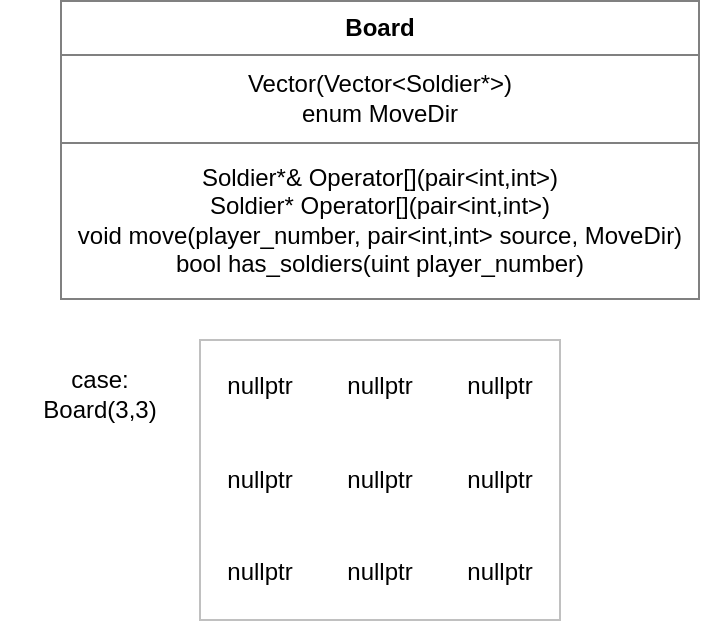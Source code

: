 <mxfile version="11.1.4" type="device"><diagram name="Page-1" id="e7e014a7-5840-1c2e-5031-d8a46d1fe8dd"><mxGraphModel dx="749" dy="585" grid="1" gridSize="10" guides="1" tooltips="1" connect="1" arrows="1" fold="1" page="1" pageScale="1" pageWidth="1169" pageHeight="826" background="#ffffff" math="0" shadow="0"><root><mxCell id="0"/><mxCell id="1" parent="0"/><mxCell id="F3PoJ9jBCnDbGfaJaPFY-42" value="&lt;table border=&quot;1&quot; width=&quot;100%&quot; cellpadding=&quot;4&quot; style=&quot;width: 100% ; height: 100% ; border-collapse: collapse&quot;&gt;&lt;tbody&gt;&lt;tr&gt;&lt;th align=&quot;center&quot;&gt;Board&lt;/th&gt;&lt;/tr&gt;&lt;tr&gt;&lt;td align=&quot;center&quot;&gt;Vector(Vector&amp;lt;Soldier*&amp;gt;)&lt;br&gt;enum MoveDir&lt;/td&gt;&lt;/tr&gt;&lt;tr&gt;&lt;td align=&quot;center&quot;&gt;Soldier*&amp;amp; Operator[](pair&amp;lt;int,int&amp;gt;)&lt;br&gt;Soldier* Operator[](pair&amp;lt;int,int&amp;gt;)&lt;br&gt;void move(player_number, pair&amp;lt;int,int&amp;gt; source, MoveDir)&lt;br&gt;bool&amp;nbsp;has_soldiers(uint&amp;nbsp;player_number)&lt;/td&gt;&lt;/tr&gt;&lt;/tbody&gt;&lt;/table&gt;" style="text;html=1;strokeColor=none;fillColor=none;overflow=fill;" vertex="1" parent="1"><mxGeometry x="640" y="150" width="320" height="150" as="geometry"/></mxCell><mxCell id="F3PoJ9jBCnDbGfaJaPFY-43" value="&lt;table border=&quot;0&quot; width=&quot;100%&quot; style=&quot;width: 100% ; height: 100% ; border-collapse: collapse&quot;&gt;&lt;tbody&gt;&lt;tr&gt;&lt;td align=&quot;center&quot;&gt;nullptr&lt;/td&gt;&lt;td align=&quot;center&quot;&gt;nullptr&lt;/td&gt;&lt;td align=&quot;center&quot;&gt;nullptr&lt;/td&gt;&lt;/tr&gt;&lt;tr&gt;&lt;td align=&quot;center&quot;&gt;nullptr&lt;/td&gt;&lt;td align=&quot;center&quot;&gt;nullptr&lt;/td&gt;&lt;td align=&quot;center&quot;&gt;nullptr&lt;/td&gt;&lt;/tr&gt;&lt;tr&gt;&lt;td align=&quot;center&quot;&gt;nullptr&lt;/td&gt;&lt;td align=&quot;center&quot;&gt;nullptr&lt;/td&gt;&lt;td align=&quot;center&quot;&gt;nullptr&lt;br&gt;&lt;/td&gt;&lt;/tr&gt;&lt;/tbody&gt;&lt;/table&gt;" style="text;html=1;strokeColor=#c0c0c0;fillColor=none;overflow=fill;" vertex="1" parent="1"><mxGeometry x="710" y="320" width="180" height="140" as="geometry"/></mxCell><mxCell id="F3PoJ9jBCnDbGfaJaPFY-44" value="case:&lt;br&gt;Board(3,3)" style="text;html=1;strokeColor=none;fillColor=none;align=center;verticalAlign=middle;whiteSpace=wrap;rounded=0;" vertex="1" parent="1"><mxGeometry x="610" y="313" width="100" height="67" as="geometry"/></mxCell></root></mxGraphModel></diagram></mxfile>